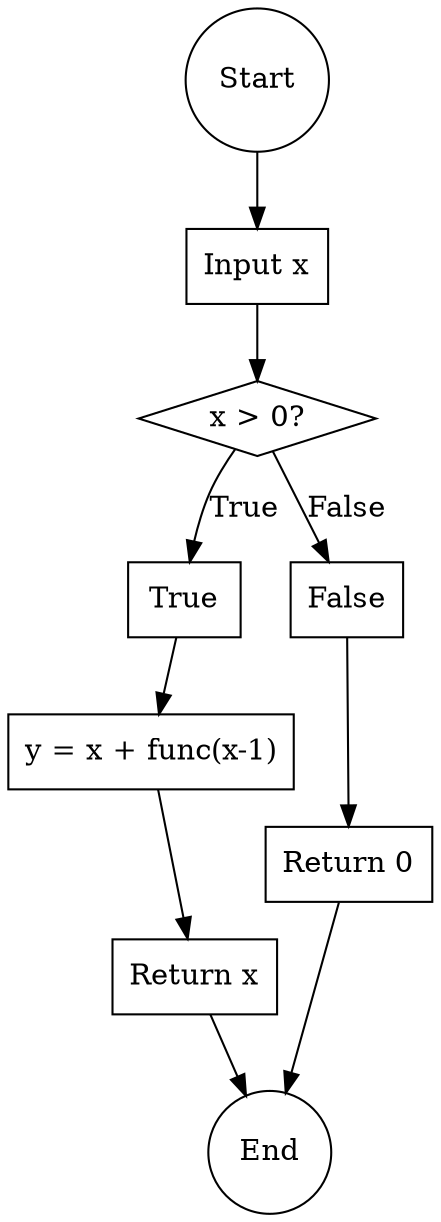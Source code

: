 digraph G {
    node [shape=box];

    start [label="Start", shape=circle];
    input [label="Input x", shape=box];
    check_x [label="x > 0?", shape=diamond];
    branch_positive [label="True", shape=box];
    positive_recursion [label="y = x + func(x-1)", shape=box];
    positive_end [label="Return x", shape=box];
    branch_negative [label="False", shape=box];
    negative_return [label="Return 0", shape=box];
    end [label="End", shape=circle];

    start -> input;
    input -> check_x;
    check_x -> branch_positive [label="True"];
    branch_positive -> positive_recursion;
    positive_recursion -> positive_end;
    positive_end -> end;
    check_x -> branch_negative [label="False"];
    branch_negative -> negative_return;
    negative_return -> end;
}
